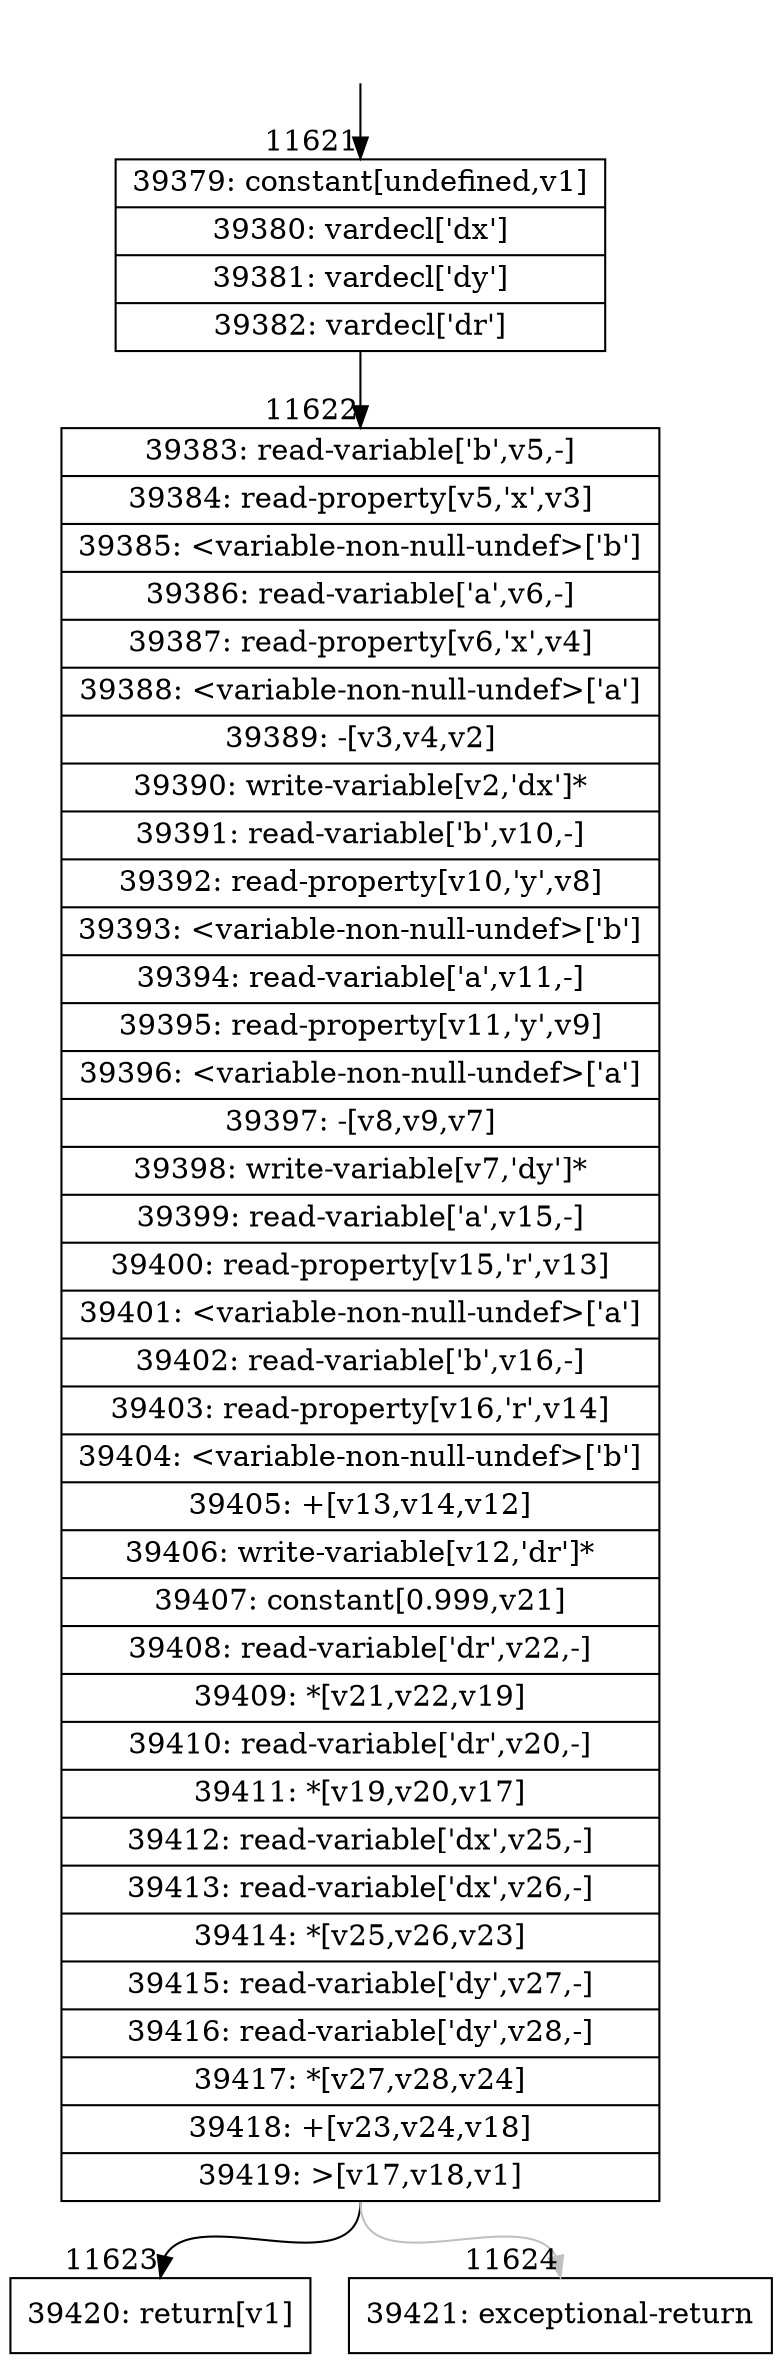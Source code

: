 digraph {
rankdir="TD"
BB_entry1076[shape=none,label=""];
BB_entry1076 -> BB11621 [tailport=s, headport=n, headlabel="    11621"]
BB11621 [shape=record label="{39379: constant[undefined,v1]|39380: vardecl['dx']|39381: vardecl['dy']|39382: vardecl['dr']}" ] 
BB11621 -> BB11622 [tailport=s, headport=n, headlabel="      11622"]
BB11622 [shape=record label="{39383: read-variable['b',v5,-]|39384: read-property[v5,'x',v3]|39385: \<variable-non-null-undef\>['b']|39386: read-variable['a',v6,-]|39387: read-property[v6,'x',v4]|39388: \<variable-non-null-undef\>['a']|39389: -[v3,v4,v2]|39390: write-variable[v2,'dx']*|39391: read-variable['b',v10,-]|39392: read-property[v10,'y',v8]|39393: \<variable-non-null-undef\>['b']|39394: read-variable['a',v11,-]|39395: read-property[v11,'y',v9]|39396: \<variable-non-null-undef\>['a']|39397: -[v8,v9,v7]|39398: write-variable[v7,'dy']*|39399: read-variable['a',v15,-]|39400: read-property[v15,'r',v13]|39401: \<variable-non-null-undef\>['a']|39402: read-variable['b',v16,-]|39403: read-property[v16,'r',v14]|39404: \<variable-non-null-undef\>['b']|39405: +[v13,v14,v12]|39406: write-variable[v12,'dr']*|39407: constant[0.999,v21]|39408: read-variable['dr',v22,-]|39409: *[v21,v22,v19]|39410: read-variable['dr',v20,-]|39411: *[v19,v20,v17]|39412: read-variable['dx',v25,-]|39413: read-variable['dx',v26,-]|39414: *[v25,v26,v23]|39415: read-variable['dy',v27,-]|39416: read-variable['dy',v28,-]|39417: *[v27,v28,v24]|39418: +[v23,v24,v18]|39419: \>[v17,v18,v1]}" ] 
BB11622 -> BB11623 [tailport=s, headport=n, headlabel="      11623"]
BB11622 -> BB11624 [tailport=s, headport=n, color=gray, headlabel="      11624"]
BB11623 [shape=record label="{39420: return[v1]}" ] 
BB11624 [shape=record label="{39421: exceptional-return}" ] 
//#$~ 6918
}
